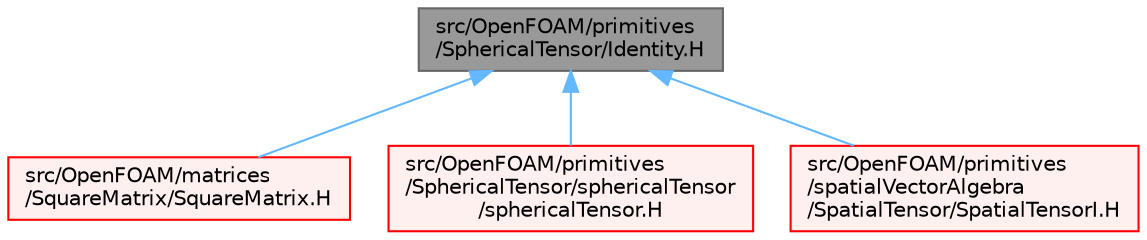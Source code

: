 digraph "src/OpenFOAM/primitives/SphericalTensor/Identity.H"
{
 // LATEX_PDF_SIZE
  bgcolor="transparent";
  edge [fontname=Helvetica,fontsize=10,labelfontname=Helvetica,labelfontsize=10];
  node [fontname=Helvetica,fontsize=10,shape=box,height=0.2,width=0.4];
  Node1 [id="Node000001",label="src/OpenFOAM/primitives\l/SphericalTensor/Identity.H",height=0.2,width=0.4,color="gray40", fillcolor="grey60", style="filled", fontcolor="black",tooltip=" "];
  Node1 -> Node2 [id="edge1_Node000001_Node000002",dir="back",color="steelblue1",style="solid",tooltip=" "];
  Node2 [id="Node000002",label="src/OpenFOAM/matrices\l/SquareMatrix/SquareMatrix.H",height=0.2,width=0.4,color="red", fillcolor="#FFF0F0", style="filled",URL="$SquareMatrix_8H.html",tooltip=" "];
  Node1 -> Node4559 [id="edge2_Node000001_Node004559",dir="back",color="steelblue1",style="solid",tooltip=" "];
  Node4559 [id="Node004559",label="src/OpenFOAM/primitives\l/SphericalTensor/sphericalTensor\l/sphericalTensor.H",height=0.2,width=0.4,color="red", fillcolor="#FFF0F0", style="filled",URL="$sphericalTensor_8H.html",tooltip=" "];
  Node1 -> Node6661 [id="edge3_Node000001_Node006661",dir="back",color="steelblue1",style="solid",tooltip=" "];
  Node6661 [id="Node006661",label="src/OpenFOAM/primitives\l/spatialVectorAlgebra\l/SpatialTensor/SpatialTensorI.H",height=0.2,width=0.4,color="red", fillcolor="#FFF0F0", style="filled",URL="$SpatialTensorI_8H.html",tooltip=" "];
}
